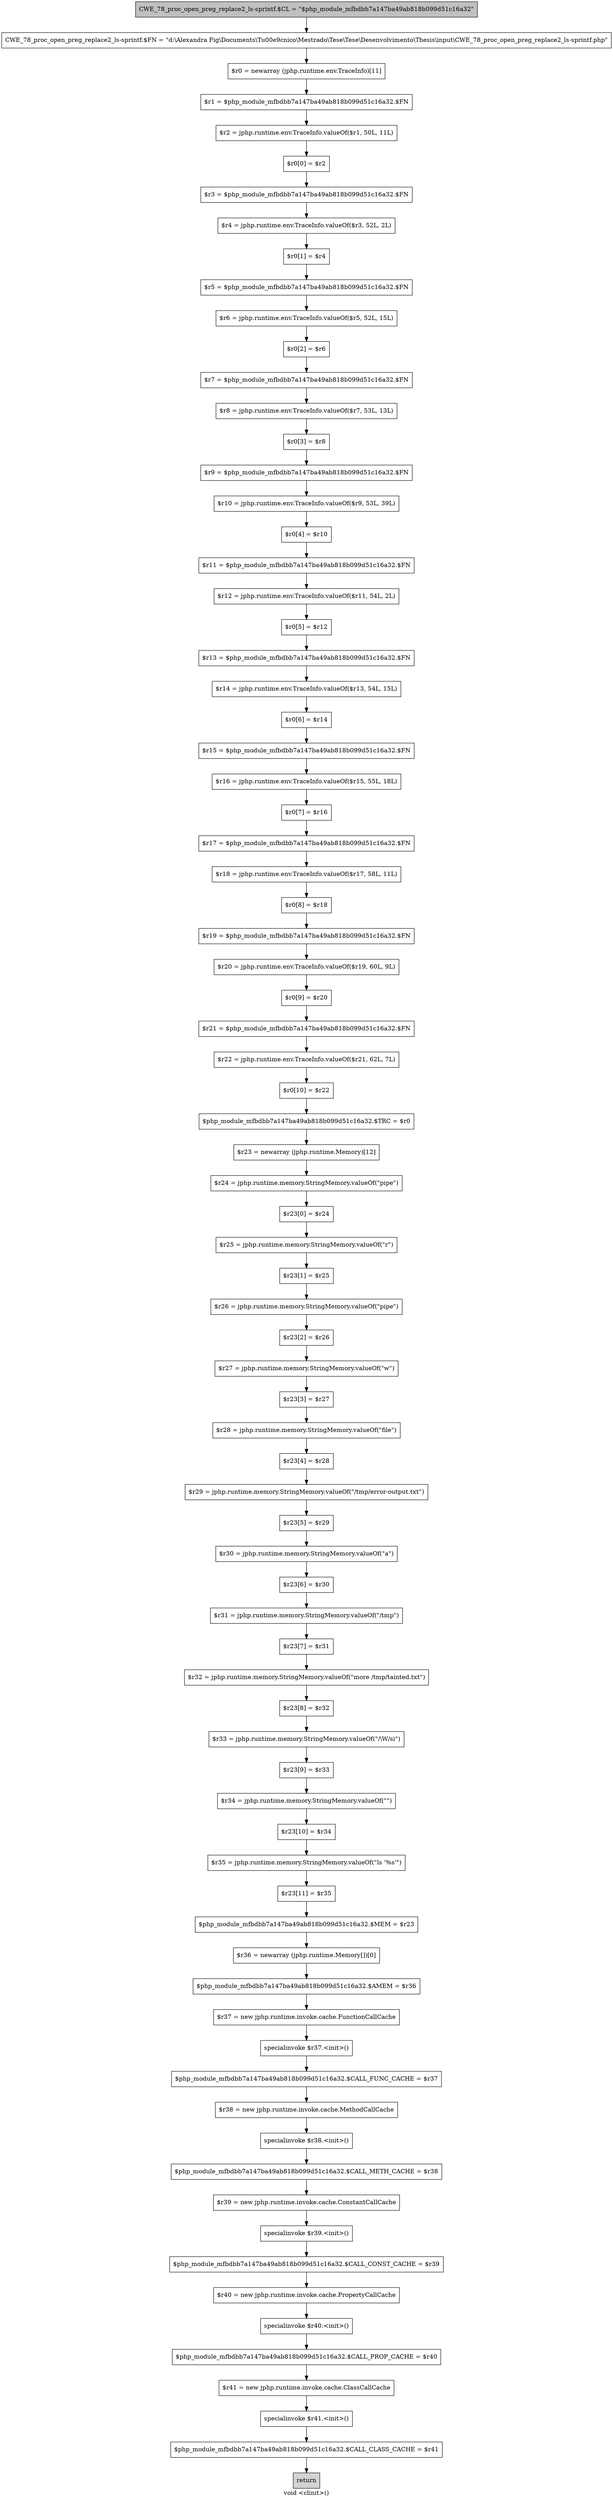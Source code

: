 digraph "void <clinit>()" {
    label="void <clinit>()";
    node [shape=box];
    "0" [style=filled,fillcolor=gray,label="CWE_78_proc_open_preg_replace2_ls-sprintf.$CL = \"$php_module_mfbdbb7a147ba49ab818b099d51c16a32\"",];
    "1" [label="CWE_78_proc_open_preg_replace2_ls-sprintf.$FN = \"d:\\Alexandra Fig\\Documents\\T\u00e9cnico\\Mestrado\\Tese\\Tese\\Desenvolvimento\\Thesis\\input\\CWE_78_proc_open_preg_replace2_ls-sprintf.php\"",];
    "0"->"1";
    "2" [label="$r0 = newarray (jphp.runtime.env.TraceInfo)[11]",];
    "1"->"2";
    "3" [label="$r1 = $php_module_mfbdbb7a147ba49ab818b099d51c16a32.$FN",];
    "2"->"3";
    "4" [label="$r2 = jphp.runtime.env.TraceInfo.valueOf($r1, 50L, 11L)",];
    "3"->"4";
    "5" [label="$r0[0] = $r2",];
    "4"->"5";
    "6" [label="$r3 = $php_module_mfbdbb7a147ba49ab818b099d51c16a32.$FN",];
    "5"->"6";
    "7" [label="$r4 = jphp.runtime.env.TraceInfo.valueOf($r3, 52L, 2L)",];
    "6"->"7";
    "8" [label="$r0[1] = $r4",];
    "7"->"8";
    "9" [label="$r5 = $php_module_mfbdbb7a147ba49ab818b099d51c16a32.$FN",];
    "8"->"9";
    "10" [label="$r6 = jphp.runtime.env.TraceInfo.valueOf($r5, 52L, 15L)",];
    "9"->"10";
    "11" [label="$r0[2] = $r6",];
    "10"->"11";
    "12" [label="$r7 = $php_module_mfbdbb7a147ba49ab818b099d51c16a32.$FN",];
    "11"->"12";
    "13" [label="$r8 = jphp.runtime.env.TraceInfo.valueOf($r7, 53L, 13L)",];
    "12"->"13";
    "14" [label="$r0[3] = $r8",];
    "13"->"14";
    "15" [label="$r9 = $php_module_mfbdbb7a147ba49ab818b099d51c16a32.$FN",];
    "14"->"15";
    "16" [label="$r10 = jphp.runtime.env.TraceInfo.valueOf($r9, 53L, 39L)",];
    "15"->"16";
    "17" [label="$r0[4] = $r10",];
    "16"->"17";
    "18" [label="$r11 = $php_module_mfbdbb7a147ba49ab818b099d51c16a32.$FN",];
    "17"->"18";
    "19" [label="$r12 = jphp.runtime.env.TraceInfo.valueOf($r11, 54L, 2L)",];
    "18"->"19";
    "20" [label="$r0[5] = $r12",];
    "19"->"20";
    "21" [label="$r13 = $php_module_mfbdbb7a147ba49ab818b099d51c16a32.$FN",];
    "20"->"21";
    "22" [label="$r14 = jphp.runtime.env.TraceInfo.valueOf($r13, 54L, 15L)",];
    "21"->"22";
    "23" [label="$r0[6] = $r14",];
    "22"->"23";
    "24" [label="$r15 = $php_module_mfbdbb7a147ba49ab818b099d51c16a32.$FN",];
    "23"->"24";
    "25" [label="$r16 = jphp.runtime.env.TraceInfo.valueOf($r15, 55L, 18L)",];
    "24"->"25";
    "26" [label="$r0[7] = $r16",];
    "25"->"26";
    "27" [label="$r17 = $php_module_mfbdbb7a147ba49ab818b099d51c16a32.$FN",];
    "26"->"27";
    "28" [label="$r18 = jphp.runtime.env.TraceInfo.valueOf($r17, 58L, 11L)",];
    "27"->"28";
    "29" [label="$r0[8] = $r18",];
    "28"->"29";
    "30" [label="$r19 = $php_module_mfbdbb7a147ba49ab818b099d51c16a32.$FN",];
    "29"->"30";
    "31" [label="$r20 = jphp.runtime.env.TraceInfo.valueOf($r19, 60L, 9L)",];
    "30"->"31";
    "32" [label="$r0[9] = $r20",];
    "31"->"32";
    "33" [label="$r21 = $php_module_mfbdbb7a147ba49ab818b099d51c16a32.$FN",];
    "32"->"33";
    "34" [label="$r22 = jphp.runtime.env.TraceInfo.valueOf($r21, 62L, 7L)",];
    "33"->"34";
    "35" [label="$r0[10] = $r22",];
    "34"->"35";
    "36" [label="$php_module_mfbdbb7a147ba49ab818b099d51c16a32.$TRC = $r0",];
    "35"->"36";
    "37" [label="$r23 = newarray (jphp.runtime.Memory)[12]",];
    "36"->"37";
    "38" [label="$r24 = jphp.runtime.memory.StringMemory.valueOf(\"pipe\")",];
    "37"->"38";
    "39" [label="$r23[0] = $r24",];
    "38"->"39";
    "40" [label="$r25 = jphp.runtime.memory.StringMemory.valueOf(\"r\")",];
    "39"->"40";
    "41" [label="$r23[1] = $r25",];
    "40"->"41";
    "42" [label="$r26 = jphp.runtime.memory.StringMemory.valueOf(\"pipe\")",];
    "41"->"42";
    "43" [label="$r23[2] = $r26",];
    "42"->"43";
    "44" [label="$r27 = jphp.runtime.memory.StringMemory.valueOf(\"w\")",];
    "43"->"44";
    "45" [label="$r23[3] = $r27",];
    "44"->"45";
    "46" [label="$r28 = jphp.runtime.memory.StringMemory.valueOf(\"file\")",];
    "45"->"46";
    "47" [label="$r23[4] = $r28",];
    "46"->"47";
    "48" [label="$r29 = jphp.runtime.memory.StringMemory.valueOf(\"/tmp/error-output.txt\")",];
    "47"->"48";
    "49" [label="$r23[5] = $r29",];
    "48"->"49";
    "50" [label="$r30 = jphp.runtime.memory.StringMemory.valueOf(\"a\")",];
    "49"->"50";
    "51" [label="$r23[6] = $r30",];
    "50"->"51";
    "52" [label="$r31 = jphp.runtime.memory.StringMemory.valueOf(\"/tmp\")",];
    "51"->"52";
    "53" [label="$r23[7] = $r31",];
    "52"->"53";
    "54" [label="$r32 = jphp.runtime.memory.StringMemory.valueOf(\"more /tmp/tainted.txt\")",];
    "53"->"54";
    "55" [label="$r23[8] = $r32",];
    "54"->"55";
    "56" [label="$r33 = jphp.runtime.memory.StringMemory.valueOf(\"/\\W/si\")",];
    "55"->"56";
    "57" [label="$r23[9] = $r33",];
    "56"->"57";
    "58" [label="$r34 = jphp.runtime.memory.StringMemory.valueOf(\"\")",];
    "57"->"58";
    "59" [label="$r23[10] = $r34",];
    "58"->"59";
    "60" [label="$r35 = jphp.runtime.memory.StringMemory.valueOf(\"ls \'%s\'\")",];
    "59"->"60";
    "61" [label="$r23[11] = $r35",];
    "60"->"61";
    "62" [label="$php_module_mfbdbb7a147ba49ab818b099d51c16a32.$MEM = $r23",];
    "61"->"62";
    "63" [label="$r36 = newarray (jphp.runtime.Memory[])[0]",];
    "62"->"63";
    "64" [label="$php_module_mfbdbb7a147ba49ab818b099d51c16a32.$AMEM = $r36",];
    "63"->"64";
    "65" [label="$r37 = new jphp.runtime.invoke.cache.FunctionCallCache",];
    "64"->"65";
    "66" [label="specialinvoke $r37.<init>()",];
    "65"->"66";
    "67" [label="$php_module_mfbdbb7a147ba49ab818b099d51c16a32.$CALL_FUNC_CACHE = $r37",];
    "66"->"67";
    "68" [label="$r38 = new jphp.runtime.invoke.cache.MethodCallCache",];
    "67"->"68";
    "69" [label="specialinvoke $r38.<init>()",];
    "68"->"69";
    "70" [label="$php_module_mfbdbb7a147ba49ab818b099d51c16a32.$CALL_METH_CACHE = $r38",];
    "69"->"70";
    "71" [label="$r39 = new jphp.runtime.invoke.cache.ConstantCallCache",];
    "70"->"71";
    "72" [label="specialinvoke $r39.<init>()",];
    "71"->"72";
    "73" [label="$php_module_mfbdbb7a147ba49ab818b099d51c16a32.$CALL_CONST_CACHE = $r39",];
    "72"->"73";
    "74" [label="$r40 = new jphp.runtime.invoke.cache.PropertyCallCache",];
    "73"->"74";
    "75" [label="specialinvoke $r40.<init>()",];
    "74"->"75";
    "76" [label="$php_module_mfbdbb7a147ba49ab818b099d51c16a32.$CALL_PROP_CACHE = $r40",];
    "75"->"76";
    "77" [label="$r41 = new jphp.runtime.invoke.cache.ClassCallCache",];
    "76"->"77";
    "78" [label="specialinvoke $r41.<init>()",];
    "77"->"78";
    "79" [label="$php_module_mfbdbb7a147ba49ab818b099d51c16a32.$CALL_CLASS_CACHE = $r41",];
    "78"->"79";
    "80" [style=filled,fillcolor=lightgray,label="return",];
    "79"->"80";
}
